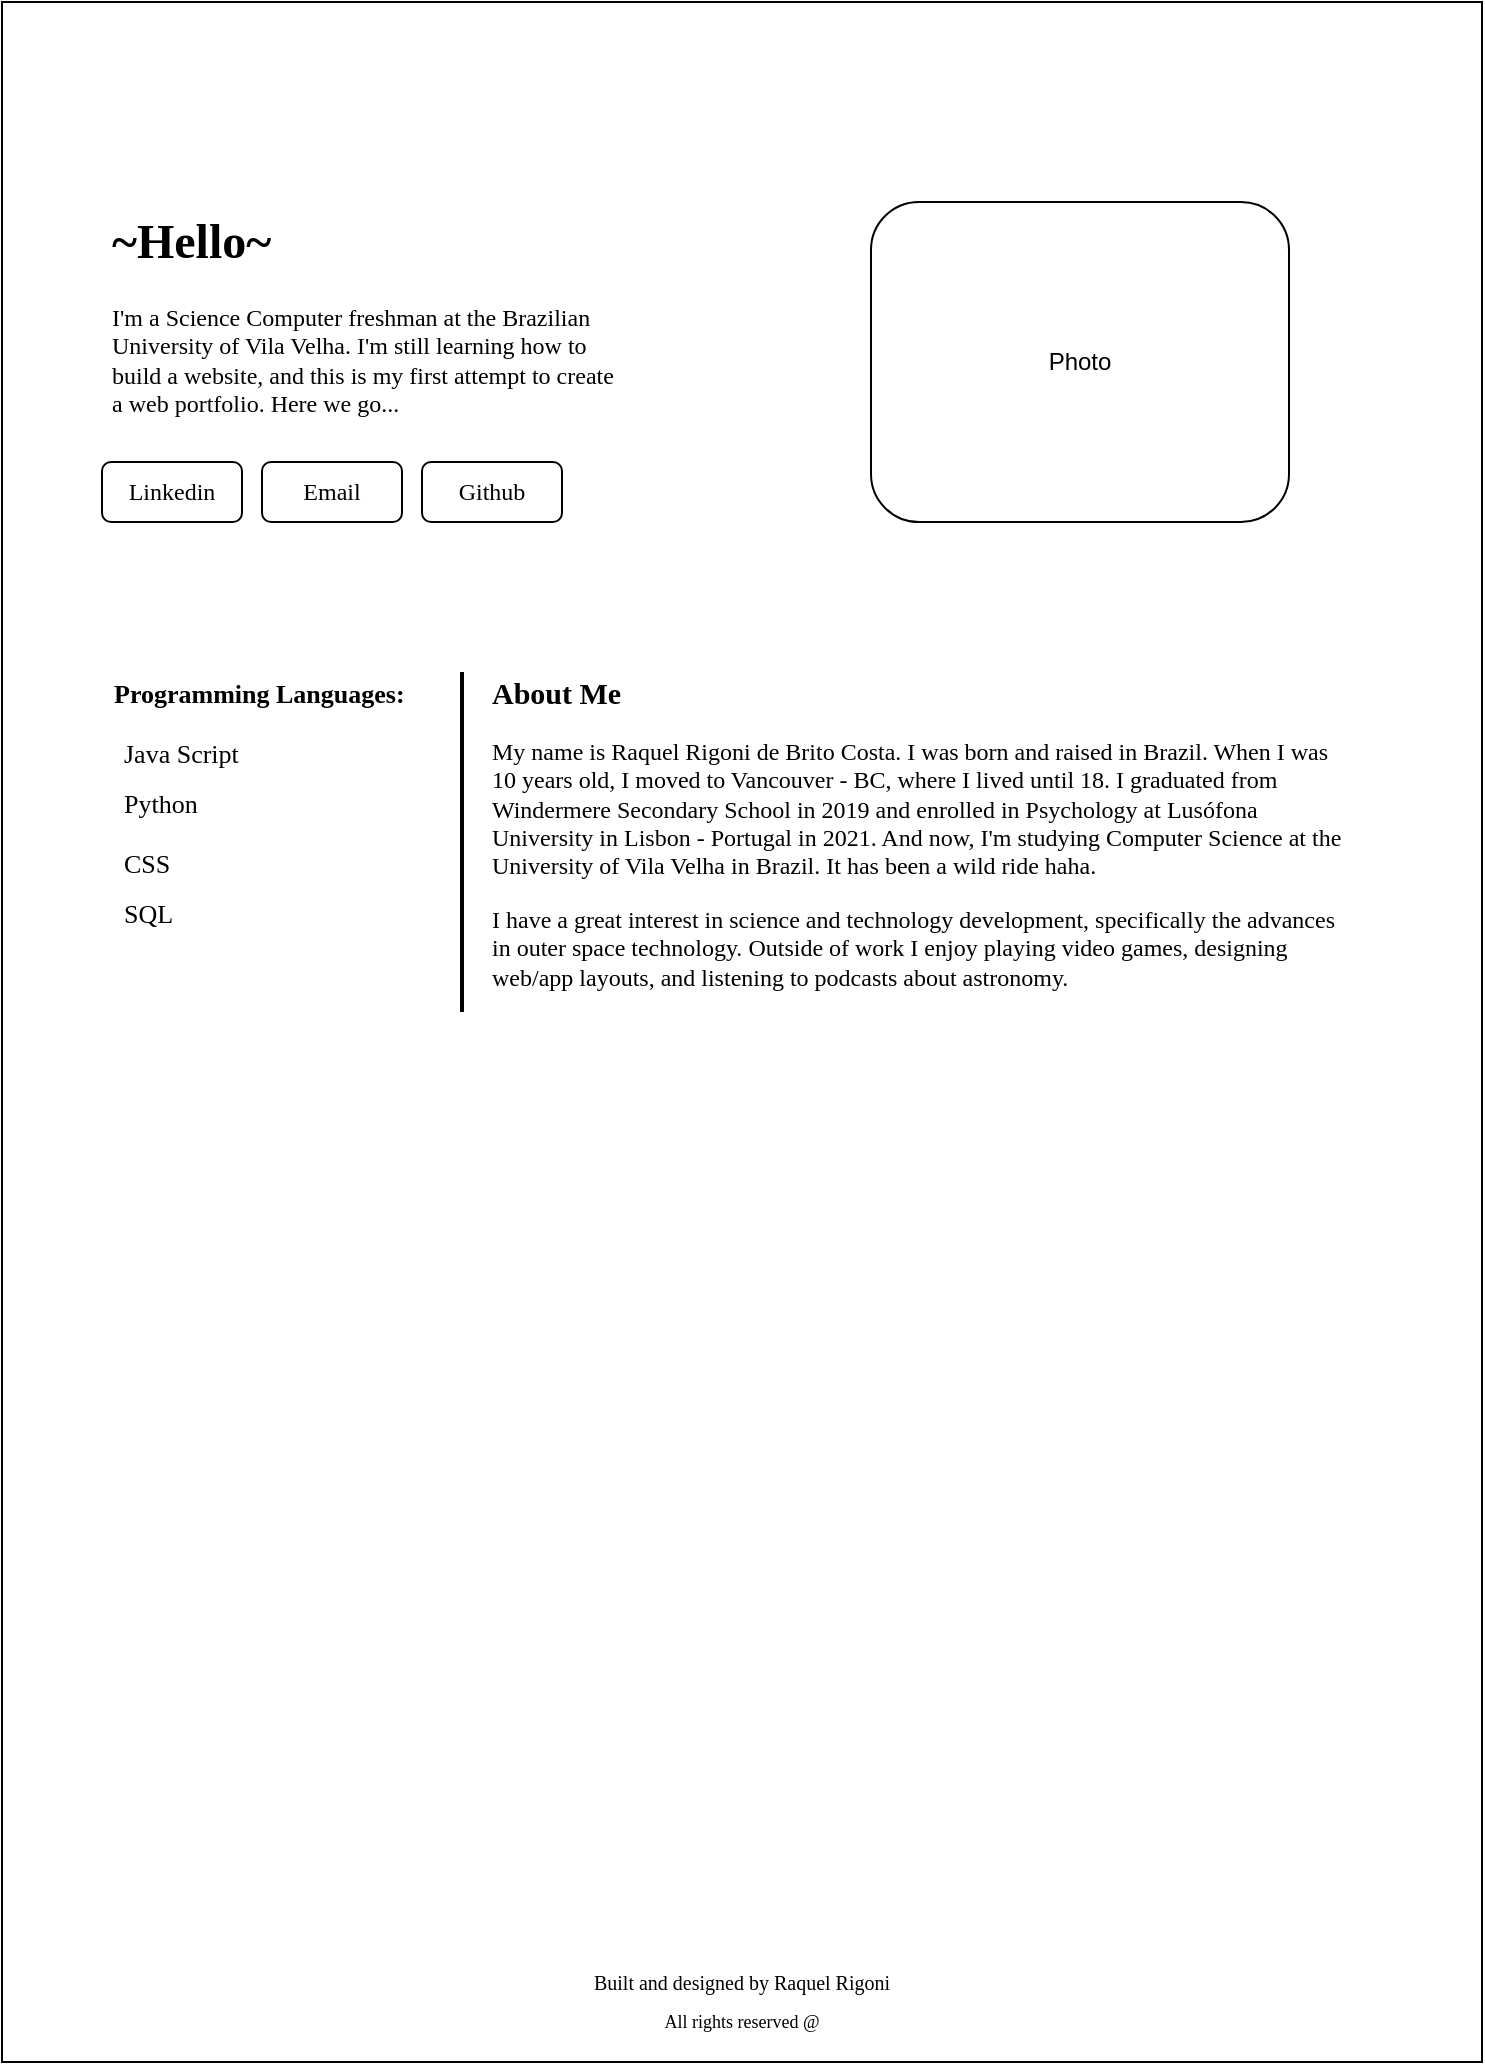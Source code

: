 <mxfile version="20.2.5" type="github">
  <diagram id="rgVs9-a1TTidHtFovz7s" name="Page-1">
    <mxGraphModel dx="1038" dy="619" grid="1" gridSize="10" guides="1" tooltips="1" connect="1" arrows="1" fold="1" page="1" pageScale="1" pageWidth="827" pageHeight="1169" background="none" math="0" shadow="0">
      <root>
        <mxCell id="0" />
        <mxCell id="1" parent="0" />
        <mxCell id="E7WEAgX6e2Pd9mRvreSS-2" value="" style="rounded=0;whiteSpace=wrap;html=1;labelBorderColor=none;fontColor=none;noLabel=1;" vertex="1" parent="1">
          <mxGeometry x="50" y="80" width="740" height="1030" as="geometry" />
        </mxCell>
        <mxCell id="E7WEAgX6e2Pd9mRvreSS-3" value="&lt;h1&gt;~Hello~&lt;/h1&gt;&lt;p&gt;&lt;span style=&quot;text-align: center;&quot;&gt;I&#39;m a Science Computer freshman at the Brazilian University of Vila Velha. I&#39;m still learning how to build a website, and this is my first attempt to create a web portfolio. Here we go...&lt;/span&gt;&lt;br&gt;&lt;/p&gt;" style="text;html=1;strokeColor=none;fillColor=none;spacing=5;spacingTop=-20;whiteSpace=wrap;overflow=hidden;rounded=0;fontFamily=Times New Roman;" vertex="1" parent="1">
          <mxGeometry x="100" y="180" width="260" height="140" as="geometry" />
        </mxCell>
        <mxCell id="E7WEAgX6e2Pd9mRvreSS-6" value="" style="rounded=1;whiteSpace=wrap;html=1;fontFamily=Times New Roman;" vertex="1" parent="1">
          <mxGeometry x="100" y="310" width="70" height="30" as="geometry" />
        </mxCell>
        <mxCell id="E7WEAgX6e2Pd9mRvreSS-7" value="" style="rounded=1;whiteSpace=wrap;html=1;fontFamily=Times New Roman;" vertex="1" parent="1">
          <mxGeometry x="180" y="310" width="70" height="30" as="geometry" />
        </mxCell>
        <mxCell id="E7WEAgX6e2Pd9mRvreSS-8" value="" style="rounded=1;whiteSpace=wrap;html=1;fontFamily=Times New Roman;" vertex="1" parent="1">
          <mxGeometry x="260" y="310" width="70" height="30" as="geometry" />
        </mxCell>
        <mxCell id="E7WEAgX6e2Pd9mRvreSS-9" value="Linkedin" style="text;html=1;strokeColor=none;fillColor=none;align=center;verticalAlign=middle;whiteSpace=wrap;rounded=0;fontFamily=Times New Roman;" vertex="1" parent="1">
          <mxGeometry x="105" y="310" width="60" height="30" as="geometry" />
        </mxCell>
        <mxCell id="E7WEAgX6e2Pd9mRvreSS-10" value="Email" style="text;html=1;strokeColor=none;fillColor=none;align=center;verticalAlign=middle;whiteSpace=wrap;rounded=0;fontFamily=Times New Roman;" vertex="1" parent="1">
          <mxGeometry x="185" y="310" width="60" height="30" as="geometry" />
        </mxCell>
        <mxCell id="E7WEAgX6e2Pd9mRvreSS-11" value="Github" style="text;html=1;strokeColor=none;fillColor=none;align=center;verticalAlign=middle;whiteSpace=wrap;rounded=0;fontFamily=Times New Roman;" vertex="1" parent="1">
          <mxGeometry x="265" y="310" width="60" height="30" as="geometry" />
        </mxCell>
        <mxCell id="E7WEAgX6e2Pd9mRvreSS-16" value="" style="rounded=1;whiteSpace=wrap;html=1;fontFamily=Times New Roman;strokeColor=default;" vertex="1" parent="1">
          <mxGeometry x="484.5" y="180" width="209" height="160" as="geometry" />
        </mxCell>
        <mxCell id="E7WEAgX6e2Pd9mRvreSS-5" value="Photo" style="text;html=1;strokeColor=none;fillColor=none;align=center;verticalAlign=middle;whiteSpace=wrap;rounded=0;" vertex="1" parent="1">
          <mxGeometry x="559" y="245" width="60" height="30" as="geometry" />
        </mxCell>
        <mxCell id="E7WEAgX6e2Pd9mRvreSS-17" value="Built and designed by Raquel Rigoni" style="text;html=1;strokeColor=none;fillColor=none;align=center;verticalAlign=middle;whiteSpace=wrap;rounded=0;fontFamily=Times New Roman;fontSize=10;" vertex="1" parent="1">
          <mxGeometry x="330" y="1060" width="180" height="20" as="geometry" />
        </mxCell>
        <mxCell id="E7WEAgX6e2Pd9mRvreSS-18" value="All rights reserved @" style="text;html=1;strokeColor=none;fillColor=none;align=center;verticalAlign=middle;whiteSpace=wrap;rounded=0;fontFamily=Times New Roman;fontSize=9;" vertex="1" parent="1">
          <mxGeometry x="365" y="1080" width="110" height="20" as="geometry" />
        </mxCell>
        <mxCell id="E7WEAgX6e2Pd9mRvreSS-20" value="&lt;h2&gt;About Me&lt;/h2&gt;&lt;p style=&quot;font-size: 12px;&quot;&gt;&lt;font style=&quot;font-size: 12px;&quot;&gt;My name is Raquel Rigoni de Brito Costa. I was born and raised in Brazil. When I was 10 years old, I moved to Vancouver - BC, where I lived until 18. I graduated from Windermere Secondary School in 2019 and enrolled in Psychology at Lusófona University in Lisbon - Portugal in 2021. And now, I&#39;m studying Computer Science at the University of Vila Velha in Brazil. It has been a wild ride haha.&amp;nbsp;&lt;br&gt;&lt;/font&gt;&lt;/p&gt;&lt;p style=&quot;font-size: 12px;&quot;&gt;&lt;font style=&quot;font-size: 12px;&quot;&gt;I have a great interest in science and technology development, specifically the advances in outer space technology.&lt;/font&gt;&lt;span style=&quot;font-size: 12px;&quot;&gt;&amp;nbsp;Outside of work I enjoy playing video games, designing web/app layouts, and listening to podcasts about astronomy.&lt;/span&gt;&lt;br&gt;&lt;/p&gt;&lt;p&gt;&lt;span style=&quot;font-size: 12px;&quot;&gt;&lt;br&gt;&lt;/span&gt;&lt;/p&gt;" style="text;html=1;strokeColor=none;fillColor=none;spacing=5;spacingTop=-20;whiteSpace=wrap;overflow=hidden;rounded=0;labelBorderColor=none;fontFamily=Times New Roman;fontSize=10;fontColor=default;" vertex="1" parent="1">
          <mxGeometry x="290" y="415" width="440" height="170" as="geometry" />
        </mxCell>
        <mxCell id="E7WEAgX6e2Pd9mRvreSS-21" value="Programming Languages:" style="text;strokeColor=none;fillColor=none;align=left;verticalAlign=middle;spacingLeft=4;spacingRight=4;overflow=hidden;points=[[0,0.5],[1,0.5]];portConstraint=eastwest;rotatable=0;labelBorderColor=none;fontFamily=Times New Roman;fontSize=13;fontColor=default;fontStyle=1;" vertex="1" parent="1">
          <mxGeometry x="100" y="415" width="160" height="20" as="geometry" />
        </mxCell>
        <mxCell id="E7WEAgX6e2Pd9mRvreSS-24" value="" style="line;strokeWidth=2;html=1;labelBorderColor=none;fontFamily=Times New Roman;fontSize=12;fontColor=#000000;rotation=90;" vertex="1" parent="1">
          <mxGeometry x="195" y="495" width="170" height="10" as="geometry" />
        </mxCell>
        <mxCell id="E7WEAgX6e2Pd9mRvreSS-25" value="Java Script" style="text;strokeColor=none;fillColor=none;align=left;verticalAlign=middle;spacingLeft=4;spacingRight=4;overflow=hidden;points=[[0,0.5],[1,0.5]];portConstraint=eastwest;rotatable=0;labelBorderColor=none;fontFamily=Times New Roman;fontSize=13;fontColor=default;" vertex="1" parent="1">
          <mxGeometry x="105" y="440" width="80" height="30" as="geometry" />
        </mxCell>
        <mxCell id="E7WEAgX6e2Pd9mRvreSS-26" value="Python" style="text;strokeColor=none;fillColor=none;align=left;verticalAlign=middle;spacingLeft=4;spacingRight=4;overflow=hidden;points=[[0,0.5],[1,0.5]];portConstraint=eastwest;rotatable=0;labelBorderColor=none;fontFamily=Times New Roman;fontSize=13;fontColor=default;" vertex="1" parent="1">
          <mxGeometry x="105" y="465" width="80" height="30" as="geometry" />
        </mxCell>
        <mxCell id="E7WEAgX6e2Pd9mRvreSS-27" value="CSS" style="text;strokeColor=none;fillColor=none;align=left;verticalAlign=middle;spacingLeft=4;spacingRight=4;overflow=hidden;points=[[0,0.5],[1,0.5]];portConstraint=eastwest;rotatable=0;labelBorderColor=none;fontFamily=Times New Roman;fontSize=13;fontColor=default;" vertex="1" parent="1">
          <mxGeometry x="105" y="495" width="80" height="30" as="geometry" />
        </mxCell>
        <mxCell id="E7WEAgX6e2Pd9mRvreSS-28" value="SQL" style="text;strokeColor=none;fillColor=none;align=left;verticalAlign=middle;spacingLeft=4;spacingRight=4;overflow=hidden;points=[[0,0.5],[1,0.5]];portConstraint=eastwest;rotatable=0;labelBorderColor=none;fontFamily=Times New Roman;fontSize=13;fontColor=default;" vertex="1" parent="1">
          <mxGeometry x="105" y="520" width="80" height="30" as="geometry" />
        </mxCell>
      </root>
    </mxGraphModel>
  </diagram>
</mxfile>
